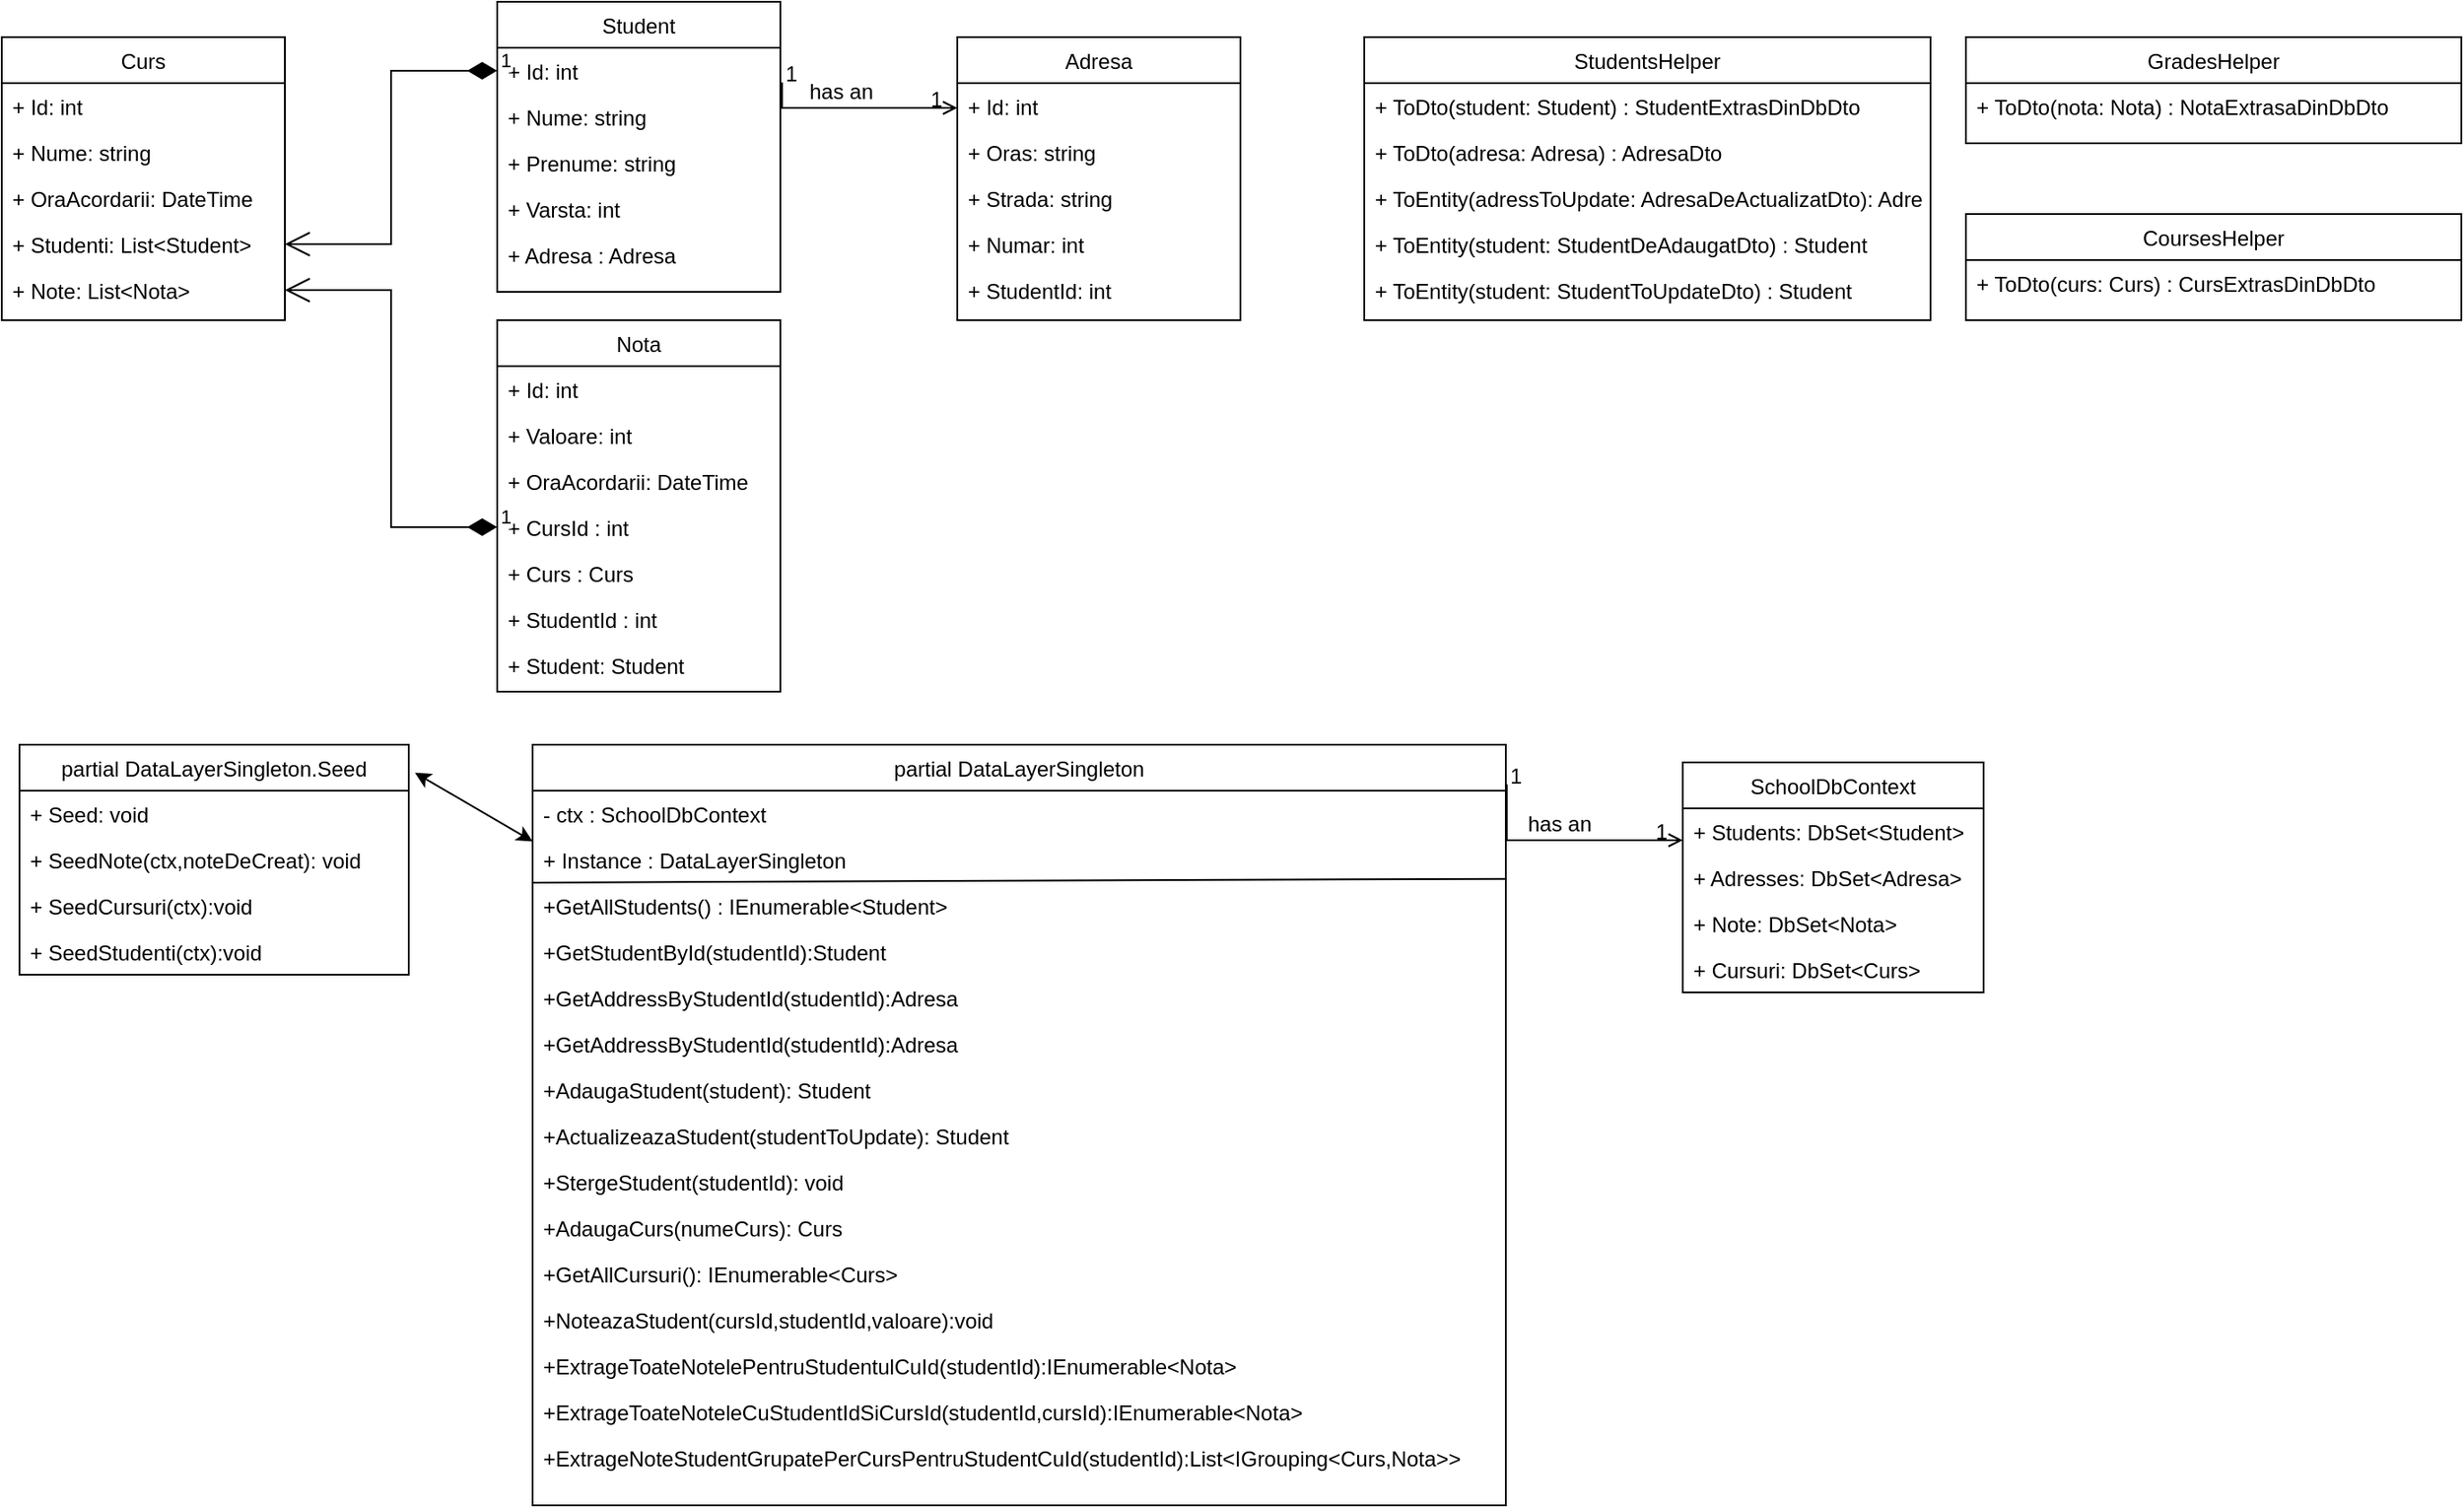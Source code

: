 <mxfile version="21.2.2" type="device">
  <diagram id="C5RBs43oDa-KdzZeNtuy" name="Page-1">
    <mxGraphModel dx="2440" dy="936" grid="1" gridSize="10" guides="1" tooltips="1" connect="1" arrows="1" fold="1" page="1" pageScale="1" pageWidth="1654" pageHeight="2336" math="0" shadow="0">
      <root>
        <mxCell id="WIyWlLk6GJQsqaUBKTNV-0" />
        <mxCell id="WIyWlLk6GJQsqaUBKTNV-1" parent="WIyWlLk6GJQsqaUBKTNV-0" />
        <mxCell id="zkfFHV4jXpPFQw0GAbJ--6" value="Student" style="swimlane;fontStyle=0;align=center;verticalAlign=top;childLayout=stackLayout;horizontal=1;startSize=26;horizontalStack=0;resizeParent=1;resizeLast=0;collapsible=1;marginBottom=0;rounded=0;shadow=0;strokeWidth=1;" parent="WIyWlLk6GJQsqaUBKTNV-1" vertex="1">
          <mxGeometry x="300" y="10" width="160" height="164" as="geometry">
            <mxRectangle x="130" y="380" width="160" height="26" as="alternateBounds" />
          </mxGeometry>
        </mxCell>
        <mxCell id="zkfFHV4jXpPFQw0GAbJ--7" value="+ Id: int" style="text;align=left;verticalAlign=top;spacingLeft=4;spacingRight=4;overflow=hidden;rotatable=0;points=[[0,0.5],[1,0.5]];portConstraint=eastwest;" parent="zkfFHV4jXpPFQw0GAbJ--6" vertex="1">
          <mxGeometry y="26" width="160" height="26" as="geometry" />
        </mxCell>
        <mxCell id="w_rNgjsVCSg_cPFcgUzc-0" value="+ Nume: string" style="text;align=left;verticalAlign=top;spacingLeft=4;spacingRight=4;overflow=hidden;rotatable=0;points=[[0,0.5],[1,0.5]];portConstraint=eastwest;" vertex="1" parent="zkfFHV4jXpPFQw0GAbJ--6">
          <mxGeometry y="52" width="160" height="26" as="geometry" />
        </mxCell>
        <mxCell id="w_rNgjsVCSg_cPFcgUzc-1" value="+ Prenume: string" style="text;align=left;verticalAlign=top;spacingLeft=4;spacingRight=4;overflow=hidden;rotatable=0;points=[[0,0.5],[1,0.5]];portConstraint=eastwest;" vertex="1" parent="zkfFHV4jXpPFQw0GAbJ--6">
          <mxGeometry y="78" width="160" height="26" as="geometry" />
        </mxCell>
        <mxCell id="w_rNgjsVCSg_cPFcgUzc-2" value="+ Varsta: int&#xa;" style="text;align=left;verticalAlign=top;spacingLeft=4;spacingRight=4;overflow=hidden;rotatable=0;points=[[0,0.5],[1,0.5]];portConstraint=eastwest;" vertex="1" parent="zkfFHV4jXpPFQw0GAbJ--6">
          <mxGeometry y="104" width="160" height="26" as="geometry" />
        </mxCell>
        <mxCell id="w_rNgjsVCSg_cPFcgUzc-4" value="+ Adresa : Adresa" style="text;align=left;verticalAlign=top;spacingLeft=4;spacingRight=4;overflow=hidden;rotatable=0;points=[[0,0.5],[1,0.5]];portConstraint=eastwest;" vertex="1" parent="zkfFHV4jXpPFQw0GAbJ--6">
          <mxGeometry y="130" width="160" height="26" as="geometry" />
        </mxCell>
        <mxCell id="zkfFHV4jXpPFQw0GAbJ--17" value="Adresa" style="swimlane;fontStyle=0;align=center;verticalAlign=top;childLayout=stackLayout;horizontal=1;startSize=26;horizontalStack=0;resizeParent=1;resizeLast=0;collapsible=1;marginBottom=0;rounded=0;shadow=0;strokeWidth=1;" parent="WIyWlLk6GJQsqaUBKTNV-1" vertex="1">
          <mxGeometry x="560" y="30" width="160" height="160" as="geometry">
            <mxRectangle x="550" y="140" width="160" height="26" as="alternateBounds" />
          </mxGeometry>
        </mxCell>
        <mxCell id="w_rNgjsVCSg_cPFcgUzc-5" value="+ Id: int" style="text;align=left;verticalAlign=top;spacingLeft=4;spacingRight=4;overflow=hidden;rotatable=0;points=[[0,0.5],[1,0.5]];portConstraint=eastwest;" vertex="1" parent="zkfFHV4jXpPFQw0GAbJ--17">
          <mxGeometry y="26" width="160" height="26" as="geometry" />
        </mxCell>
        <mxCell id="w_rNgjsVCSg_cPFcgUzc-6" value="+ Oras: string" style="text;align=left;verticalAlign=top;spacingLeft=4;spacingRight=4;overflow=hidden;rotatable=0;points=[[0,0.5],[1,0.5]];portConstraint=eastwest;" vertex="1" parent="zkfFHV4jXpPFQw0GAbJ--17">
          <mxGeometry y="52" width="160" height="26" as="geometry" />
        </mxCell>
        <mxCell id="w_rNgjsVCSg_cPFcgUzc-7" value="+ Strada: string" style="text;align=left;verticalAlign=top;spacingLeft=4;spacingRight=4;overflow=hidden;rotatable=0;points=[[0,0.5],[1,0.5]];portConstraint=eastwest;" vertex="1" parent="zkfFHV4jXpPFQw0GAbJ--17">
          <mxGeometry y="78" width="160" height="26" as="geometry" />
        </mxCell>
        <mxCell id="w_rNgjsVCSg_cPFcgUzc-8" value="+ Numar: int" style="text;align=left;verticalAlign=top;spacingLeft=4;spacingRight=4;overflow=hidden;rotatable=0;points=[[0,0.5],[1,0.5]];portConstraint=eastwest;" vertex="1" parent="zkfFHV4jXpPFQw0GAbJ--17">
          <mxGeometry y="104" width="160" height="26" as="geometry" />
        </mxCell>
        <mxCell id="w_rNgjsVCSg_cPFcgUzc-9" value="+ StudentId: int" style="text;align=left;verticalAlign=top;spacingLeft=4;spacingRight=4;overflow=hidden;rotatable=0;points=[[0,0.5],[1,0.5]];portConstraint=eastwest;" vertex="1" parent="zkfFHV4jXpPFQw0GAbJ--17">
          <mxGeometry y="130" width="160" height="26" as="geometry" />
        </mxCell>
        <mxCell id="zkfFHV4jXpPFQw0GAbJ--26" value="" style="endArrow=open;shadow=0;strokeWidth=1;rounded=0;endFill=1;edgeStyle=elbowEdgeStyle;elbow=vertical;exitX=1.006;exitY=0.757;exitDx=0;exitDy=0;exitPerimeter=0;" parent="WIyWlLk6GJQsqaUBKTNV-1" source="zkfFHV4jXpPFQw0GAbJ--7" target="zkfFHV4jXpPFQw0GAbJ--17" edge="1">
          <mxGeometry x="0.5" y="41" relative="1" as="geometry">
            <mxPoint x="490" y="190" as="sourcePoint" />
            <mxPoint x="540" y="192" as="targetPoint" />
            <mxPoint x="-40" y="32" as="offset" />
            <Array as="points">
              <mxPoint x="520" y="70" />
              <mxPoint x="620" y="190" />
              <mxPoint x="510" y="189" />
            </Array>
          </mxGeometry>
        </mxCell>
        <mxCell id="zkfFHV4jXpPFQw0GAbJ--27" value="1" style="resizable=0;align=left;verticalAlign=bottom;labelBackgroundColor=none;fontSize=12;" parent="zkfFHV4jXpPFQw0GAbJ--26" connectable="0" vertex="1">
          <mxGeometry x="-1" relative="1" as="geometry">
            <mxPoint y="4" as="offset" />
          </mxGeometry>
        </mxCell>
        <mxCell id="zkfFHV4jXpPFQw0GAbJ--28" value="1" style="resizable=0;align=right;verticalAlign=bottom;labelBackgroundColor=none;fontSize=12;" parent="zkfFHV4jXpPFQw0GAbJ--26" connectable="0" vertex="1">
          <mxGeometry x="1" relative="1" as="geometry">
            <mxPoint x="-7" y="4" as="offset" />
          </mxGeometry>
        </mxCell>
        <mxCell id="zkfFHV4jXpPFQw0GAbJ--29" value="has an" style="text;html=1;resizable=0;points=[];;align=center;verticalAlign=middle;labelBackgroundColor=none;rounded=0;shadow=0;strokeWidth=1;fontSize=12;" parent="zkfFHV4jXpPFQw0GAbJ--26" vertex="1" connectable="0">
          <mxGeometry x="0.5" y="49" relative="1" as="geometry">
            <mxPoint x="-38" y="40" as="offset" />
          </mxGeometry>
        </mxCell>
        <mxCell id="w_rNgjsVCSg_cPFcgUzc-10" value="Nota" style="swimlane;fontStyle=0;align=center;verticalAlign=top;childLayout=stackLayout;horizontal=1;startSize=26;horizontalStack=0;resizeParent=1;resizeLast=0;collapsible=1;marginBottom=0;rounded=0;shadow=0;strokeWidth=1;" vertex="1" parent="WIyWlLk6GJQsqaUBKTNV-1">
          <mxGeometry x="300" y="190" width="160" height="210" as="geometry">
            <mxRectangle x="130" y="380" width="160" height="26" as="alternateBounds" />
          </mxGeometry>
        </mxCell>
        <mxCell id="w_rNgjsVCSg_cPFcgUzc-11" value="+ Id: int" style="text;align=left;verticalAlign=top;spacingLeft=4;spacingRight=4;overflow=hidden;rotatable=0;points=[[0,0.5],[1,0.5]];portConstraint=eastwest;" vertex="1" parent="w_rNgjsVCSg_cPFcgUzc-10">
          <mxGeometry y="26" width="160" height="26" as="geometry" />
        </mxCell>
        <mxCell id="w_rNgjsVCSg_cPFcgUzc-12" value="+ Valoare: int" style="text;align=left;verticalAlign=top;spacingLeft=4;spacingRight=4;overflow=hidden;rotatable=0;points=[[0,0.5],[1,0.5]];portConstraint=eastwest;" vertex="1" parent="w_rNgjsVCSg_cPFcgUzc-10">
          <mxGeometry y="52" width="160" height="26" as="geometry" />
        </mxCell>
        <mxCell id="w_rNgjsVCSg_cPFcgUzc-13" value="+ OraAcordarii: DateTime" style="text;align=left;verticalAlign=top;spacingLeft=4;spacingRight=4;overflow=hidden;rotatable=0;points=[[0,0.5],[1,0.5]];portConstraint=eastwest;" vertex="1" parent="w_rNgjsVCSg_cPFcgUzc-10">
          <mxGeometry y="78" width="160" height="26" as="geometry" />
        </mxCell>
        <mxCell id="w_rNgjsVCSg_cPFcgUzc-16" value="+ CursId : int" style="text;align=left;verticalAlign=top;spacingLeft=4;spacingRight=4;overflow=hidden;rotatable=0;points=[[0,0.5],[1,0.5]];portConstraint=eastwest;" vertex="1" parent="w_rNgjsVCSg_cPFcgUzc-10">
          <mxGeometry y="104" width="160" height="26" as="geometry" />
        </mxCell>
        <mxCell id="w_rNgjsVCSg_cPFcgUzc-17" value="+ Curs : Curs" style="text;align=left;verticalAlign=top;spacingLeft=4;spacingRight=4;overflow=hidden;rotatable=0;points=[[0,0.5],[1,0.5]];portConstraint=eastwest;" vertex="1" parent="w_rNgjsVCSg_cPFcgUzc-10">
          <mxGeometry y="130" width="160" height="26" as="geometry" />
        </mxCell>
        <mxCell id="w_rNgjsVCSg_cPFcgUzc-18" value="+ StudentId : int" style="text;align=left;verticalAlign=top;spacingLeft=4;spacingRight=4;overflow=hidden;rotatable=0;points=[[0,0.5],[1,0.5]];portConstraint=eastwest;" vertex="1" parent="w_rNgjsVCSg_cPFcgUzc-10">
          <mxGeometry y="156" width="160" height="26" as="geometry" />
        </mxCell>
        <mxCell id="w_rNgjsVCSg_cPFcgUzc-19" value="+ Student: Student" style="text;align=left;verticalAlign=top;spacingLeft=4;spacingRight=4;overflow=hidden;rotatable=0;points=[[0,0.5],[1,0.5]];portConstraint=eastwest;" vertex="1" parent="w_rNgjsVCSg_cPFcgUzc-10">
          <mxGeometry y="182" width="160" height="26" as="geometry" />
        </mxCell>
        <mxCell id="w_rNgjsVCSg_cPFcgUzc-20" value="Curs" style="swimlane;fontStyle=0;align=center;verticalAlign=top;childLayout=stackLayout;horizontal=1;startSize=26;horizontalStack=0;resizeParent=1;resizeLast=0;collapsible=1;marginBottom=0;rounded=0;shadow=0;strokeWidth=1;" vertex="1" parent="WIyWlLk6GJQsqaUBKTNV-1">
          <mxGeometry x="20" y="30" width="160" height="160" as="geometry">
            <mxRectangle x="130" y="380" width="160" height="26" as="alternateBounds" />
          </mxGeometry>
        </mxCell>
        <mxCell id="w_rNgjsVCSg_cPFcgUzc-21" value="+ Id: int" style="text;align=left;verticalAlign=top;spacingLeft=4;spacingRight=4;overflow=hidden;rotatable=0;points=[[0,0.5],[1,0.5]];portConstraint=eastwest;" vertex="1" parent="w_rNgjsVCSg_cPFcgUzc-20">
          <mxGeometry y="26" width="160" height="26" as="geometry" />
        </mxCell>
        <mxCell id="w_rNgjsVCSg_cPFcgUzc-22" value="+ Nume: string" style="text;align=left;verticalAlign=top;spacingLeft=4;spacingRight=4;overflow=hidden;rotatable=0;points=[[0,0.5],[1,0.5]];portConstraint=eastwest;" vertex="1" parent="w_rNgjsVCSg_cPFcgUzc-20">
          <mxGeometry y="52" width="160" height="26" as="geometry" />
        </mxCell>
        <mxCell id="w_rNgjsVCSg_cPFcgUzc-23" value="+ OraAcordarii: DateTime" style="text;align=left;verticalAlign=top;spacingLeft=4;spacingRight=4;overflow=hidden;rotatable=0;points=[[0,0.5],[1,0.5]];portConstraint=eastwest;" vertex="1" parent="w_rNgjsVCSg_cPFcgUzc-20">
          <mxGeometry y="78" width="160" height="26" as="geometry" />
        </mxCell>
        <mxCell id="w_rNgjsVCSg_cPFcgUzc-28" value="+ Studenti: List&lt;Student&gt;" style="text;align=left;verticalAlign=top;spacingLeft=4;spacingRight=4;overflow=hidden;rotatable=0;points=[[0,0.5],[1,0.5]];portConstraint=eastwest;" vertex="1" parent="w_rNgjsVCSg_cPFcgUzc-20">
          <mxGeometry y="104" width="160" height="26" as="geometry" />
        </mxCell>
        <mxCell id="w_rNgjsVCSg_cPFcgUzc-29" value="+ Note: List&lt;Nota&gt;" style="text;align=left;verticalAlign=top;spacingLeft=4;spacingRight=4;overflow=hidden;rotatable=0;points=[[0,0.5],[1,0.5]];portConstraint=eastwest;" vertex="1" parent="w_rNgjsVCSg_cPFcgUzc-20">
          <mxGeometry y="130" width="160" height="26" as="geometry" />
        </mxCell>
        <mxCell id="w_rNgjsVCSg_cPFcgUzc-35" value="1" style="endArrow=open;html=1;endSize=12;startArrow=diamondThin;startSize=14;startFill=1;edgeStyle=orthogonalEdgeStyle;align=left;verticalAlign=bottom;rounded=0;" edge="1" parent="WIyWlLk6GJQsqaUBKTNV-1" source="zkfFHV4jXpPFQw0GAbJ--7" target="w_rNgjsVCSg_cPFcgUzc-28">
          <mxGeometry x="-1" y="3" relative="1" as="geometry">
            <mxPoint x="280" y="320" as="sourcePoint" />
            <mxPoint x="440" y="320" as="targetPoint" />
          </mxGeometry>
        </mxCell>
        <mxCell id="w_rNgjsVCSg_cPFcgUzc-37" value="1" style="endArrow=open;html=1;endSize=12;startArrow=diamondThin;startSize=14;startFill=1;edgeStyle=orthogonalEdgeStyle;align=left;verticalAlign=bottom;rounded=0;" edge="1" parent="WIyWlLk6GJQsqaUBKTNV-1" source="w_rNgjsVCSg_cPFcgUzc-16" target="w_rNgjsVCSg_cPFcgUzc-29">
          <mxGeometry x="-1" y="3" relative="1" as="geometry">
            <mxPoint x="280" y="310" as="sourcePoint" />
            <mxPoint x="440" y="310" as="targetPoint" />
          </mxGeometry>
        </mxCell>
        <mxCell id="w_rNgjsVCSg_cPFcgUzc-38" value="partial DataLayerSingleton" style="swimlane;fontStyle=0;align=center;verticalAlign=top;childLayout=stackLayout;horizontal=1;startSize=26;horizontalStack=0;resizeParent=1;resizeLast=0;collapsible=1;marginBottom=0;rounded=0;shadow=0;strokeWidth=1;" vertex="1" parent="WIyWlLk6GJQsqaUBKTNV-1">
          <mxGeometry x="320" y="430" width="550" height="430" as="geometry">
            <mxRectangle x="130" y="380" width="160" height="26" as="alternateBounds" />
          </mxGeometry>
        </mxCell>
        <mxCell id="w_rNgjsVCSg_cPFcgUzc-46" value="- ctx : SchoolDbContext" style="text;align=left;verticalAlign=top;spacingLeft=4;spacingRight=4;overflow=hidden;rotatable=0;points=[[0,0.5],[1,0.5]];portConstraint=eastwest;" vertex="1" parent="w_rNgjsVCSg_cPFcgUzc-38">
          <mxGeometry y="26" width="550" height="26" as="geometry" />
        </mxCell>
        <mxCell id="w_rNgjsVCSg_cPFcgUzc-47" value="+ Instance : DataLayerSingleton" style="text;align=left;verticalAlign=top;spacingLeft=4;spacingRight=4;overflow=hidden;rotatable=0;points=[[0,0.5],[1,0.5]];portConstraint=eastwest;" vertex="1" parent="w_rNgjsVCSg_cPFcgUzc-38">
          <mxGeometry y="52" width="550" height="26" as="geometry" />
        </mxCell>
        <mxCell id="w_rNgjsVCSg_cPFcgUzc-89" value="" style="endArrow=none;html=1;rounded=0;exitX=1.001;exitY=-0.084;exitDx=0;exitDy=0;exitPerimeter=0;" edge="1" parent="w_rNgjsVCSg_cPFcgUzc-38" source="w_rNgjsVCSg_cPFcgUzc-48">
          <mxGeometry width="50" height="50" relative="1" as="geometry">
            <mxPoint x="220" y="78" as="sourcePoint" />
            <mxPoint y="78" as="targetPoint" />
          </mxGeometry>
        </mxCell>
        <mxCell id="w_rNgjsVCSg_cPFcgUzc-48" value="+GetAllStudents() : IEnumerable&lt;Student&gt;" style="text;align=left;verticalAlign=top;spacingLeft=4;spacingRight=4;overflow=hidden;rotatable=0;points=[[0,0.5],[1,0.5]];portConstraint=eastwest;" vertex="1" parent="w_rNgjsVCSg_cPFcgUzc-38">
          <mxGeometry y="78" width="550" height="26" as="geometry" />
        </mxCell>
        <mxCell id="w_rNgjsVCSg_cPFcgUzc-49" value="+GetStudentById(studentId):Student" style="text;align=left;verticalAlign=top;spacingLeft=4;spacingRight=4;overflow=hidden;rotatable=0;points=[[0,0.5],[1,0.5]];portConstraint=eastwest;" vertex="1" parent="w_rNgjsVCSg_cPFcgUzc-38">
          <mxGeometry y="104" width="550" height="26" as="geometry" />
        </mxCell>
        <mxCell id="w_rNgjsVCSg_cPFcgUzc-50" value="+GetAddressByStudentId(studentId):Adresa" style="text;align=left;verticalAlign=top;spacingLeft=4;spacingRight=4;overflow=hidden;rotatable=0;points=[[0,0.5],[1,0.5]];portConstraint=eastwest;" vertex="1" parent="w_rNgjsVCSg_cPFcgUzc-38">
          <mxGeometry y="130" width="550" height="26" as="geometry" />
        </mxCell>
        <mxCell id="w_rNgjsVCSg_cPFcgUzc-51" value="+GetAddressByStudentId(studentId):Adresa" style="text;align=left;verticalAlign=top;spacingLeft=4;spacingRight=4;overflow=hidden;rotatable=0;points=[[0,0.5],[1,0.5]];portConstraint=eastwest;" vertex="1" parent="w_rNgjsVCSg_cPFcgUzc-38">
          <mxGeometry y="156" width="550" height="26" as="geometry" />
        </mxCell>
        <mxCell id="w_rNgjsVCSg_cPFcgUzc-52" value="+AdaugaStudent(student): Student" style="text;align=left;verticalAlign=top;spacingLeft=4;spacingRight=4;overflow=hidden;rotatable=0;points=[[0,0.5],[1,0.5]];portConstraint=eastwest;" vertex="1" parent="w_rNgjsVCSg_cPFcgUzc-38">
          <mxGeometry y="182" width="550" height="26" as="geometry" />
        </mxCell>
        <mxCell id="w_rNgjsVCSg_cPFcgUzc-53" value="+ActualizeazaStudent(studentToUpdate): Student" style="text;align=left;verticalAlign=top;spacingLeft=4;spacingRight=4;overflow=hidden;rotatable=0;points=[[0,0.5],[1,0.5]];portConstraint=eastwest;" vertex="1" parent="w_rNgjsVCSg_cPFcgUzc-38">
          <mxGeometry y="208" width="550" height="26" as="geometry" />
        </mxCell>
        <mxCell id="w_rNgjsVCSg_cPFcgUzc-54" value="+StergeStudent(studentId): void" style="text;align=left;verticalAlign=top;spacingLeft=4;spacingRight=4;overflow=hidden;rotatable=0;points=[[0,0.5],[1,0.5]];portConstraint=eastwest;" vertex="1" parent="w_rNgjsVCSg_cPFcgUzc-38">
          <mxGeometry y="234" width="550" height="26" as="geometry" />
        </mxCell>
        <mxCell id="w_rNgjsVCSg_cPFcgUzc-55" value="+AdaugaCurs(numeCurs): Curs&#xa;" style="text;align=left;verticalAlign=top;spacingLeft=4;spacingRight=4;overflow=hidden;rotatable=0;points=[[0,0.5],[1,0.5]];portConstraint=eastwest;" vertex="1" parent="w_rNgjsVCSg_cPFcgUzc-38">
          <mxGeometry y="260" width="550" height="26" as="geometry" />
        </mxCell>
        <mxCell id="w_rNgjsVCSg_cPFcgUzc-56" value="+GetAllCursuri(): IEnumerable&lt;Curs&gt;" style="text;align=left;verticalAlign=top;spacingLeft=4;spacingRight=4;overflow=hidden;rotatable=0;points=[[0,0.5],[1,0.5]];portConstraint=eastwest;" vertex="1" parent="w_rNgjsVCSg_cPFcgUzc-38">
          <mxGeometry y="286" width="550" height="26" as="geometry" />
        </mxCell>
        <mxCell id="w_rNgjsVCSg_cPFcgUzc-57" value="+NoteazaStudent(cursId,studentId,valoare):void" style="text;align=left;verticalAlign=top;spacingLeft=4;spacingRight=4;overflow=hidden;rotatable=0;points=[[0,0.5],[1,0.5]];portConstraint=eastwest;" vertex="1" parent="w_rNgjsVCSg_cPFcgUzc-38">
          <mxGeometry y="312" width="550" height="26" as="geometry" />
        </mxCell>
        <mxCell id="w_rNgjsVCSg_cPFcgUzc-59" value="+ExtrageToateNotelePentruStudentulCuId(studentId):IEnumerable&lt;Nota&gt;" style="text;align=left;verticalAlign=top;spacingLeft=4;spacingRight=4;overflow=hidden;rotatable=0;points=[[0,0.5],[1,0.5]];portConstraint=eastwest;" vertex="1" parent="w_rNgjsVCSg_cPFcgUzc-38">
          <mxGeometry y="338" width="550" height="26" as="geometry" />
        </mxCell>
        <mxCell id="w_rNgjsVCSg_cPFcgUzc-60" value="+ExtrageToateNoteleCuStudentIdSiCursId(studentId,cursId):IEnumerable&lt;Nota&gt;" style="text;align=left;verticalAlign=top;spacingLeft=4;spacingRight=4;overflow=hidden;rotatable=0;points=[[0,0.5],[1,0.5]];portConstraint=eastwest;" vertex="1" parent="w_rNgjsVCSg_cPFcgUzc-38">
          <mxGeometry y="364" width="550" height="26" as="geometry" />
        </mxCell>
        <mxCell id="w_rNgjsVCSg_cPFcgUzc-61" value="+ExtrageNoteStudentGrupatePerCursPentruStudentCuId(studentId):List&lt;IGrouping&lt;Curs,Nota&gt;&gt;&#xa;" style="text;align=left;verticalAlign=top;spacingLeft=4;spacingRight=4;overflow=hidden;rotatable=0;points=[[0,0.5],[1,0.5]];portConstraint=eastwest;" vertex="1" parent="w_rNgjsVCSg_cPFcgUzc-38">
          <mxGeometry y="390" width="550" height="26" as="geometry" />
        </mxCell>
        <mxCell id="w_rNgjsVCSg_cPFcgUzc-62" value="partial DataLayerSingleton.Seed" style="swimlane;fontStyle=0;align=center;verticalAlign=top;childLayout=stackLayout;horizontal=1;startSize=26;horizontalStack=0;resizeParent=1;resizeLast=0;collapsible=1;marginBottom=0;rounded=0;shadow=0;strokeWidth=1;" vertex="1" parent="WIyWlLk6GJQsqaUBKTNV-1">
          <mxGeometry x="30" y="430" width="220" height="130" as="geometry">
            <mxRectangle x="130" y="380" width="160" height="26" as="alternateBounds" />
          </mxGeometry>
        </mxCell>
        <mxCell id="w_rNgjsVCSg_cPFcgUzc-78" value="+ Seed: void" style="text;align=left;verticalAlign=top;spacingLeft=4;spacingRight=4;overflow=hidden;rotatable=0;points=[[0,0.5],[1,0.5]];portConstraint=eastwest;" vertex="1" parent="w_rNgjsVCSg_cPFcgUzc-62">
          <mxGeometry y="26" width="220" height="26" as="geometry" />
        </mxCell>
        <mxCell id="w_rNgjsVCSg_cPFcgUzc-79" value="+ SeedNote(ctx,noteDeCreat): void" style="text;align=left;verticalAlign=top;spacingLeft=4;spacingRight=4;overflow=hidden;rotatable=0;points=[[0,0.5],[1,0.5]];portConstraint=eastwest;" vertex="1" parent="w_rNgjsVCSg_cPFcgUzc-62">
          <mxGeometry y="52" width="220" height="26" as="geometry" />
        </mxCell>
        <mxCell id="w_rNgjsVCSg_cPFcgUzc-80" value="+ SeedCursuri(ctx):void" style="text;align=left;verticalAlign=top;spacingLeft=4;spacingRight=4;overflow=hidden;rotatable=0;points=[[0,0.5],[1,0.5]];portConstraint=eastwest;" vertex="1" parent="w_rNgjsVCSg_cPFcgUzc-62">
          <mxGeometry y="78" width="220" height="26" as="geometry" />
        </mxCell>
        <mxCell id="w_rNgjsVCSg_cPFcgUzc-81" value="+ SeedStudenti(ctx):void" style="text;align=left;verticalAlign=top;spacingLeft=4;spacingRight=4;overflow=hidden;rotatable=0;points=[[0,0.5],[1,0.5]];portConstraint=eastwest;" vertex="1" parent="w_rNgjsVCSg_cPFcgUzc-62">
          <mxGeometry y="104" width="220" height="26" as="geometry" />
        </mxCell>
        <mxCell id="w_rNgjsVCSg_cPFcgUzc-83" value="" style="endArrow=classic;startArrow=classic;html=1;rounded=0;exitX=1.016;exitY=0.122;exitDx=0;exitDy=0;exitPerimeter=0;" edge="1" parent="WIyWlLk6GJQsqaUBKTNV-1" source="w_rNgjsVCSg_cPFcgUzc-62" target="w_rNgjsVCSg_cPFcgUzc-38">
          <mxGeometry width="50" height="50" relative="1" as="geometry">
            <mxPoint x="690" y="720" as="sourcePoint" />
            <mxPoint x="740" y="670" as="targetPoint" />
          </mxGeometry>
        </mxCell>
        <mxCell id="w_rNgjsVCSg_cPFcgUzc-84" value="SchoolDbContext" style="swimlane;fontStyle=0;align=center;verticalAlign=top;childLayout=stackLayout;horizontal=1;startSize=26;horizontalStack=0;resizeParent=1;resizeLast=0;collapsible=1;marginBottom=0;rounded=0;shadow=0;strokeWidth=1;" vertex="1" parent="WIyWlLk6GJQsqaUBKTNV-1">
          <mxGeometry x="970" y="440" width="170" height="130" as="geometry">
            <mxRectangle x="130" y="380" width="160" height="26" as="alternateBounds" />
          </mxGeometry>
        </mxCell>
        <mxCell id="w_rNgjsVCSg_cPFcgUzc-85" value="+ Students: DbSet&lt;Student&gt;" style="text;align=left;verticalAlign=top;spacingLeft=4;spacingRight=4;overflow=hidden;rotatable=0;points=[[0,0.5],[1,0.5]];portConstraint=eastwest;" vertex="1" parent="w_rNgjsVCSg_cPFcgUzc-84">
          <mxGeometry y="26" width="170" height="26" as="geometry" />
        </mxCell>
        <mxCell id="w_rNgjsVCSg_cPFcgUzc-90" value="+ Adresses: DbSet&lt;Adresa&gt;" style="text;align=left;verticalAlign=top;spacingLeft=4;spacingRight=4;overflow=hidden;rotatable=0;points=[[0,0.5],[1,0.5]];portConstraint=eastwest;" vertex="1" parent="w_rNgjsVCSg_cPFcgUzc-84">
          <mxGeometry y="52" width="170" height="26" as="geometry" />
        </mxCell>
        <mxCell id="w_rNgjsVCSg_cPFcgUzc-91" value="+ Note: DbSet&lt;Nota&gt;" style="text;align=left;verticalAlign=top;spacingLeft=4;spacingRight=4;overflow=hidden;rotatable=0;points=[[0,0.5],[1,0.5]];portConstraint=eastwest;" vertex="1" parent="w_rNgjsVCSg_cPFcgUzc-84">
          <mxGeometry y="78" width="170" height="26" as="geometry" />
        </mxCell>
        <mxCell id="w_rNgjsVCSg_cPFcgUzc-92" value="+ Cursuri: DbSet&lt;Curs&gt;" style="text;align=left;verticalAlign=top;spacingLeft=4;spacingRight=4;overflow=hidden;rotatable=0;points=[[0,0.5],[1,0.5]];portConstraint=eastwest;" vertex="1" parent="w_rNgjsVCSg_cPFcgUzc-84">
          <mxGeometry y="104" width="170" height="26" as="geometry" />
        </mxCell>
        <mxCell id="w_rNgjsVCSg_cPFcgUzc-93" value="" style="endArrow=open;shadow=0;strokeWidth=1;rounded=0;endFill=1;edgeStyle=elbowEdgeStyle;elbow=vertical;exitX=1.001;exitY=0.052;exitDx=0;exitDy=0;exitPerimeter=0;" edge="1" parent="WIyWlLk6GJQsqaUBKTNV-1" source="w_rNgjsVCSg_cPFcgUzc-38" target="w_rNgjsVCSg_cPFcgUzc-84">
          <mxGeometry x="0.5" y="41" relative="1" as="geometry">
            <mxPoint x="900" y="440" as="sourcePoint" />
            <mxPoint x="969" y="484" as="targetPoint" />
            <mxPoint x="-40" y="32" as="offset" />
            <Array as="points">
              <mxPoint x="929" y="484" />
              <mxPoint x="1029" y="604" />
              <mxPoint x="919" y="603" />
            </Array>
          </mxGeometry>
        </mxCell>
        <mxCell id="w_rNgjsVCSg_cPFcgUzc-94" value="1" style="resizable=0;align=left;verticalAlign=bottom;labelBackgroundColor=none;fontSize=12;" connectable="0" vertex="1" parent="w_rNgjsVCSg_cPFcgUzc-93">
          <mxGeometry x="-1" relative="1" as="geometry">
            <mxPoint y="4" as="offset" />
          </mxGeometry>
        </mxCell>
        <mxCell id="w_rNgjsVCSg_cPFcgUzc-95" value="1" style="resizable=0;align=right;verticalAlign=bottom;labelBackgroundColor=none;fontSize=12;" connectable="0" vertex="1" parent="w_rNgjsVCSg_cPFcgUzc-93">
          <mxGeometry x="1" relative="1" as="geometry">
            <mxPoint x="-7" y="4" as="offset" />
          </mxGeometry>
        </mxCell>
        <mxCell id="w_rNgjsVCSg_cPFcgUzc-96" value="has an" style="text;html=1;resizable=0;points=[];;align=center;verticalAlign=middle;labelBackgroundColor=none;rounded=0;shadow=0;strokeWidth=1;fontSize=12;" vertex="1" connectable="0" parent="w_rNgjsVCSg_cPFcgUzc-93">
          <mxGeometry x="0.5" y="49" relative="1" as="geometry">
            <mxPoint x="-38" y="40" as="offset" />
          </mxGeometry>
        </mxCell>
        <mxCell id="w_rNgjsVCSg_cPFcgUzc-98" value="StudentsHelper" style="swimlane;fontStyle=0;align=center;verticalAlign=top;childLayout=stackLayout;horizontal=1;startSize=26;horizontalStack=0;resizeParent=1;resizeLast=0;collapsible=1;marginBottom=0;rounded=0;shadow=0;strokeWidth=1;" vertex="1" parent="WIyWlLk6GJQsqaUBKTNV-1">
          <mxGeometry x="790" y="30" width="320" height="160" as="geometry">
            <mxRectangle x="130" y="380" width="160" height="26" as="alternateBounds" />
          </mxGeometry>
        </mxCell>
        <mxCell id="w_rNgjsVCSg_cPFcgUzc-99" value="+ ToDto(student: Student) : StudentExtrasDinDbDto" style="text;align=left;verticalAlign=top;spacingLeft=4;spacingRight=4;overflow=hidden;rotatable=0;points=[[0,0.5],[1,0.5]];portConstraint=eastwest;" vertex="1" parent="w_rNgjsVCSg_cPFcgUzc-98">
          <mxGeometry y="26" width="320" height="26" as="geometry" />
        </mxCell>
        <mxCell id="w_rNgjsVCSg_cPFcgUzc-103" value="+ ToDto(adresa: Adresa) : AdresaDto" style="text;align=left;verticalAlign=top;spacingLeft=4;spacingRight=4;overflow=hidden;rotatable=0;points=[[0,0.5],[1,0.5]];portConstraint=eastwest;" vertex="1" parent="w_rNgjsVCSg_cPFcgUzc-98">
          <mxGeometry y="52" width="320" height="26" as="geometry" />
        </mxCell>
        <mxCell id="w_rNgjsVCSg_cPFcgUzc-104" value="+ ToEntity(adressToUpdate: AdresaDeActualizatDto): Adresa" style="text;align=left;verticalAlign=top;spacingLeft=4;spacingRight=4;overflow=hidden;rotatable=0;points=[[0,0.5],[1,0.5]];portConstraint=eastwest;" vertex="1" parent="w_rNgjsVCSg_cPFcgUzc-98">
          <mxGeometry y="78" width="320" height="26" as="geometry" />
        </mxCell>
        <mxCell id="w_rNgjsVCSg_cPFcgUzc-107" value="+ ToEntity(student: StudentDeAdaugatDto) : Student" style="text;align=left;verticalAlign=top;spacingLeft=4;spacingRight=4;overflow=hidden;rotatable=0;points=[[0,0.5],[1,0.5]];portConstraint=eastwest;" vertex="1" parent="w_rNgjsVCSg_cPFcgUzc-98">
          <mxGeometry y="104" width="320" height="26" as="geometry" />
        </mxCell>
        <mxCell id="w_rNgjsVCSg_cPFcgUzc-108" value="+ ToEntity(student: StudentToUpdateDto) : Student" style="text;align=left;verticalAlign=top;spacingLeft=4;spacingRight=4;overflow=hidden;rotatable=0;points=[[0,0.5],[1,0.5]];portConstraint=eastwest;" vertex="1" parent="w_rNgjsVCSg_cPFcgUzc-98">
          <mxGeometry y="130" width="320" height="26" as="geometry" />
        </mxCell>
        <mxCell id="w_rNgjsVCSg_cPFcgUzc-109" value="GradesHelper" style="swimlane;fontStyle=0;align=center;verticalAlign=top;childLayout=stackLayout;horizontal=1;startSize=26;horizontalStack=0;resizeParent=1;resizeLast=0;collapsible=1;marginBottom=0;rounded=0;shadow=0;strokeWidth=1;" vertex="1" parent="WIyWlLk6GJQsqaUBKTNV-1">
          <mxGeometry x="1130" y="30" width="280" height="60" as="geometry">
            <mxRectangle x="130" y="380" width="160" height="26" as="alternateBounds" />
          </mxGeometry>
        </mxCell>
        <mxCell id="w_rNgjsVCSg_cPFcgUzc-110" value="+ ToDto(nota: Nota) : NotaExtrasaDinDbDto" style="text;align=left;verticalAlign=top;spacingLeft=4;spacingRight=4;overflow=hidden;rotatable=0;points=[[0,0.5],[1,0.5]];portConstraint=eastwest;" vertex="1" parent="w_rNgjsVCSg_cPFcgUzc-109">
          <mxGeometry y="26" width="280" height="26" as="geometry" />
        </mxCell>
        <mxCell id="w_rNgjsVCSg_cPFcgUzc-115" value="CoursesHelper" style="swimlane;fontStyle=0;align=center;verticalAlign=top;childLayout=stackLayout;horizontal=1;startSize=26;horizontalStack=0;resizeParent=1;resizeLast=0;collapsible=1;marginBottom=0;rounded=0;shadow=0;strokeWidth=1;" vertex="1" parent="WIyWlLk6GJQsqaUBKTNV-1">
          <mxGeometry x="1130" y="130" width="280" height="60" as="geometry">
            <mxRectangle x="130" y="380" width="160" height="26" as="alternateBounds" />
          </mxGeometry>
        </mxCell>
        <mxCell id="w_rNgjsVCSg_cPFcgUzc-116" value="+ ToDto(curs: Curs) : CursExtrasDinDbDto" style="text;align=left;verticalAlign=top;spacingLeft=4;spacingRight=4;overflow=hidden;rotatable=0;points=[[0,0.5],[1,0.5]];portConstraint=eastwest;" vertex="1" parent="w_rNgjsVCSg_cPFcgUzc-115">
          <mxGeometry y="26" width="280" height="26" as="geometry" />
        </mxCell>
      </root>
    </mxGraphModel>
  </diagram>
</mxfile>
